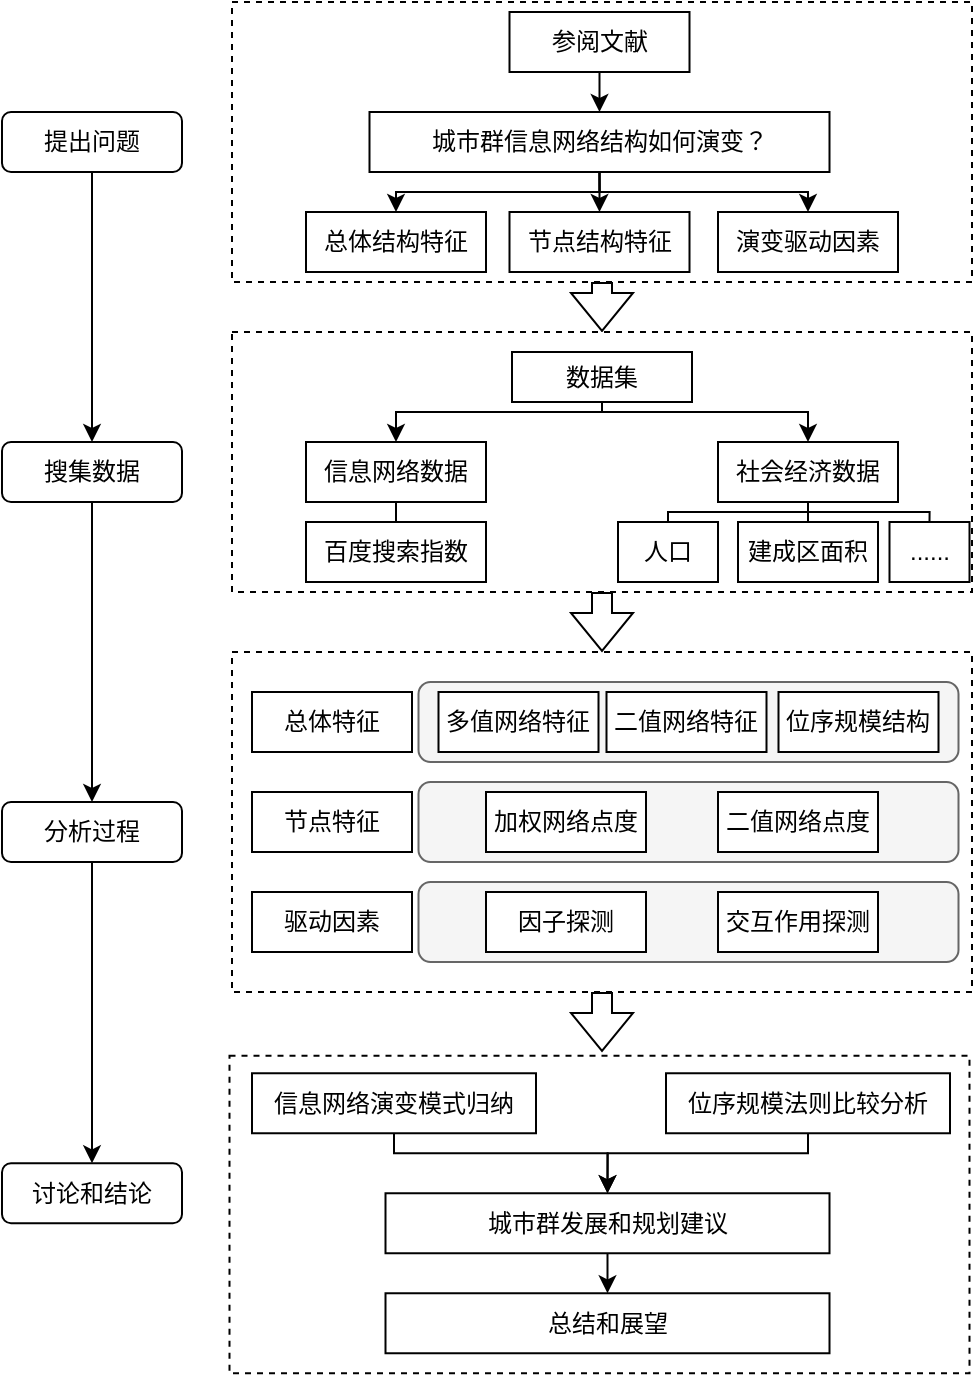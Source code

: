 <mxfile version="21.2.1" type="github">
  <diagram name="第 1 页" id="1WlzvSDSq4eE7MdozIPw">
    <mxGraphModel dx="993" dy="549" grid="1" gridSize="10" guides="1" tooltips="1" connect="1" arrows="1" fold="1" page="1" pageScale="1" pageWidth="827" pageHeight="1169" math="0" shadow="0">
      <root>
        <mxCell id="0" />
        <mxCell id="1" parent="0" />
        <mxCell id="fT7e2c4OPTrBTIQBwk6E-37" value="" style="rounded=0;whiteSpace=wrap;html=1;dashed=1;" parent="1" vertex="1">
          <mxGeometry x="220" y="370" width="370" height="170" as="geometry" />
        </mxCell>
        <mxCell id="h80rydENRzcrjZwkjxmQ-13" value="" style="rounded=1;whiteSpace=wrap;html=1;fillColor=#f5f5f5;fontColor=#333333;strokeColor=#666666;" parent="1" vertex="1">
          <mxGeometry x="313.25" y="385" width="270" height="40" as="geometry" />
        </mxCell>
        <mxCell id="fT7e2c4OPTrBTIQBwk6E-6" style="edgeStyle=orthogonalEdgeStyle;rounded=0;orthogonalLoop=1;jettySize=auto;html=1;exitX=0.5;exitY=1;exitDx=0;exitDy=0;" parent="1" source="fT7e2c4OPTrBTIQBwk6E-1" target="fT7e2c4OPTrBTIQBwk6E-2" edge="1">
          <mxGeometry relative="1" as="geometry" />
        </mxCell>
        <mxCell id="fT7e2c4OPTrBTIQBwk6E-1" value="提出问题" style="rounded=1;whiteSpace=wrap;html=1;" parent="1" vertex="1">
          <mxGeometry x="105" y="100" width="90" height="30" as="geometry" />
        </mxCell>
        <mxCell id="fT7e2c4OPTrBTIQBwk6E-7" style="edgeStyle=orthogonalEdgeStyle;rounded=0;orthogonalLoop=1;jettySize=auto;html=1;exitX=0.5;exitY=1;exitDx=0;exitDy=0;" parent="1" source="fT7e2c4OPTrBTIQBwk6E-2" target="fT7e2c4OPTrBTIQBwk6E-3" edge="1">
          <mxGeometry relative="1" as="geometry" />
        </mxCell>
        <mxCell id="fT7e2c4OPTrBTIQBwk6E-2" value="搜集数据" style="rounded=1;whiteSpace=wrap;html=1;" parent="1" vertex="1">
          <mxGeometry x="105" y="265" width="90" height="30" as="geometry" />
        </mxCell>
        <mxCell id="fT7e2c4OPTrBTIQBwk6E-8" style="edgeStyle=orthogonalEdgeStyle;rounded=0;orthogonalLoop=1;jettySize=auto;html=1;exitX=0.5;exitY=1;exitDx=0;exitDy=0;" parent="1" source="fT7e2c4OPTrBTIQBwk6E-3" target="fT7e2c4OPTrBTIQBwk6E-4" edge="1">
          <mxGeometry relative="1" as="geometry" />
        </mxCell>
        <mxCell id="fT7e2c4OPTrBTIQBwk6E-3" value="分析过程" style="rounded=1;whiteSpace=wrap;html=1;" parent="1" vertex="1">
          <mxGeometry x="105" y="445" width="90" height="30" as="geometry" />
        </mxCell>
        <mxCell id="fT7e2c4OPTrBTIQBwk6E-4" value="讨论和结论" style="rounded=1;whiteSpace=wrap;html=1;" parent="1" vertex="1">
          <mxGeometry x="105" y="625.63" width="90" height="30" as="geometry" />
        </mxCell>
        <mxCell id="fT7e2c4OPTrBTIQBwk6E-28" style="edgeStyle=orthogonalEdgeStyle;rounded=0;orthogonalLoop=1;jettySize=auto;html=1;exitX=0.5;exitY=1;exitDx=0;exitDy=0;entryX=0.5;entryY=0;entryDx=0;entryDy=0;shape=flexArrow;" parent="1" source="fT7e2c4OPTrBTIQBwk6E-9" target="fT7e2c4OPTrBTIQBwk6E-19" edge="1">
          <mxGeometry relative="1" as="geometry" />
        </mxCell>
        <mxCell id="fT7e2c4OPTrBTIQBwk6E-9" value="" style="rounded=0;whiteSpace=wrap;html=1;dashed=1;" parent="1" vertex="1">
          <mxGeometry x="220" y="45" width="370" height="140" as="geometry" />
        </mxCell>
        <mxCell id="h80rydENRzcrjZwkjxmQ-2" style="edgeStyle=orthogonalEdgeStyle;rounded=0;orthogonalLoop=1;jettySize=auto;html=1;exitX=0.5;exitY=1;exitDx=0;exitDy=0;entryX=0.5;entryY=0;entryDx=0;entryDy=0;" parent="1" source="fT7e2c4OPTrBTIQBwk6E-10" target="fT7e2c4OPTrBTIQBwk6E-13" edge="1">
          <mxGeometry relative="1" as="geometry" />
        </mxCell>
        <mxCell id="fT7e2c4OPTrBTIQBwk6E-10" value="参阅文献" style="rounded=0;whiteSpace=wrap;html=1;" parent="1" vertex="1">
          <mxGeometry x="358.75" y="50" width="90" height="30" as="geometry" />
        </mxCell>
        <mxCell id="fT7e2c4OPTrBTIQBwk6E-11" value="总体结构特征" style="rounded=0;whiteSpace=wrap;html=1;" parent="1" vertex="1">
          <mxGeometry x="257" y="150" width="90" height="30" as="geometry" />
        </mxCell>
        <mxCell id="fT7e2c4OPTrBTIQBwk6E-12" value="演变驱动因素" style="rounded=0;whiteSpace=wrap;html=1;" parent="1" vertex="1">
          <mxGeometry x="463" y="150" width="90" height="30" as="geometry" />
        </mxCell>
        <mxCell id="h80rydENRzcrjZwkjxmQ-3" style="edgeStyle=orthogonalEdgeStyle;rounded=0;orthogonalLoop=1;jettySize=auto;html=1;exitX=0.5;exitY=1;exitDx=0;exitDy=0;entryX=0.5;entryY=0;entryDx=0;entryDy=0;" parent="1" source="fT7e2c4OPTrBTIQBwk6E-13" target="fT7e2c4OPTrBTIQBwk6E-11" edge="1">
          <mxGeometry relative="1" as="geometry">
            <Array as="points">
              <mxPoint x="404" y="140" />
              <mxPoint x="302" y="140" />
            </Array>
          </mxGeometry>
        </mxCell>
        <mxCell id="h80rydENRzcrjZwkjxmQ-4" style="edgeStyle=orthogonalEdgeStyle;rounded=0;orthogonalLoop=1;jettySize=auto;html=1;exitX=0.5;exitY=1;exitDx=0;exitDy=0;entryX=0.5;entryY=0;entryDx=0;entryDy=0;" parent="1" source="fT7e2c4OPTrBTIQBwk6E-13" target="h80rydENRzcrjZwkjxmQ-1" edge="1">
          <mxGeometry relative="1" as="geometry" />
        </mxCell>
        <mxCell id="h80rydENRzcrjZwkjxmQ-5" style="edgeStyle=orthogonalEdgeStyle;rounded=0;orthogonalLoop=1;jettySize=auto;html=1;exitX=0.5;exitY=1;exitDx=0;exitDy=0;entryX=0.5;entryY=0;entryDx=0;entryDy=0;" parent="1" source="fT7e2c4OPTrBTIQBwk6E-13" target="fT7e2c4OPTrBTIQBwk6E-12" edge="1">
          <mxGeometry relative="1" as="geometry">
            <Array as="points">
              <mxPoint x="404" y="140" />
              <mxPoint x="508" y="140" />
            </Array>
          </mxGeometry>
        </mxCell>
        <mxCell id="fT7e2c4OPTrBTIQBwk6E-13" value="城市群信息网络结构如何演变？" style="rounded=0;whiteSpace=wrap;html=1;" parent="1" vertex="1">
          <mxGeometry x="288.75" y="100" width="230" height="30" as="geometry" />
        </mxCell>
        <mxCell id="fT7e2c4OPTrBTIQBwk6E-38" style="edgeStyle=orthogonalEdgeStyle;rounded=0;orthogonalLoop=1;jettySize=auto;html=1;exitX=0.5;exitY=1;exitDx=0;exitDy=0;entryX=0.5;entryY=0;entryDx=0;entryDy=0;shape=flexArrow;" parent="1" source="fT7e2c4OPTrBTIQBwk6E-19" target="fT7e2c4OPTrBTIQBwk6E-37" edge="1">
          <mxGeometry relative="1" as="geometry" />
        </mxCell>
        <mxCell id="fT7e2c4OPTrBTIQBwk6E-19" value="" style="rounded=0;whiteSpace=wrap;html=1;dashed=1;" parent="1" vertex="1">
          <mxGeometry x="220" y="210" width="370" height="130" as="geometry" />
        </mxCell>
        <mxCell id="h80rydENRzcrjZwkjxmQ-7" style="edgeStyle=orthogonalEdgeStyle;rounded=0;orthogonalLoop=1;jettySize=auto;html=1;exitX=0.5;exitY=1;exitDx=0;exitDy=0;entryX=0.5;entryY=0;entryDx=0;entryDy=0;" parent="1" source="fT7e2c4OPTrBTIQBwk6E-20" target="fT7e2c4OPTrBTIQBwk6E-22" edge="1">
          <mxGeometry relative="1" as="geometry">
            <Array as="points">
              <mxPoint x="405" y="250" />
              <mxPoint x="508" y="250" />
            </Array>
          </mxGeometry>
        </mxCell>
        <mxCell id="leakcO8jv5OtksfcFjb_-9" style="edgeStyle=orthogonalEdgeStyle;rounded=0;orthogonalLoop=1;jettySize=auto;html=1;exitX=0.5;exitY=1;exitDx=0;exitDy=0;" edge="1" parent="1" source="fT7e2c4OPTrBTIQBwk6E-20" target="fT7e2c4OPTrBTIQBwk6E-21">
          <mxGeometry relative="1" as="geometry">
            <Array as="points">
              <mxPoint x="405" y="250" />
              <mxPoint x="302" y="250" />
            </Array>
          </mxGeometry>
        </mxCell>
        <mxCell id="fT7e2c4OPTrBTIQBwk6E-20" value="数据集" style="rounded=0;whiteSpace=wrap;html=1;" parent="1" vertex="1">
          <mxGeometry x="360" y="220" width="90" height="25" as="geometry" />
        </mxCell>
        <mxCell id="fT7e2c4OPTrBTIQBwk6E-30" style="edgeStyle=orthogonalEdgeStyle;rounded=0;orthogonalLoop=1;jettySize=auto;html=1;exitX=0.5;exitY=1;exitDx=0;exitDy=0;entryX=0.5;entryY=0;entryDx=0;entryDy=0;endArrow=none;endFill=0;" parent="1" source="fT7e2c4OPTrBTIQBwk6E-21" target="fT7e2c4OPTrBTIQBwk6E-29" edge="1">
          <mxGeometry relative="1" as="geometry" />
        </mxCell>
        <mxCell id="fT7e2c4OPTrBTIQBwk6E-21" value="信息网络数据" style="rounded=0;whiteSpace=wrap;html=1;" parent="1" vertex="1">
          <mxGeometry x="257" y="265" width="90" height="30" as="geometry" />
        </mxCell>
        <mxCell id="leakcO8jv5OtksfcFjb_-5" style="edgeStyle=orthogonalEdgeStyle;rounded=0;orthogonalLoop=1;jettySize=auto;html=1;exitX=0.5;exitY=1;exitDx=0;exitDy=0;entryX=0.5;entryY=0;entryDx=0;entryDy=0;endArrow=none;endFill=0;" edge="1" parent="1" source="fT7e2c4OPTrBTIQBwk6E-22" target="fT7e2c4OPTrBTIQBwk6E-32">
          <mxGeometry relative="1" as="geometry" />
        </mxCell>
        <mxCell id="leakcO8jv5OtksfcFjb_-6" style="edgeStyle=orthogonalEdgeStyle;rounded=0;orthogonalLoop=1;jettySize=auto;html=1;exitX=0.5;exitY=1;exitDx=0;exitDy=0;entryX=0.5;entryY=0;entryDx=0;entryDy=0;endArrow=none;endFill=0;" edge="1" parent="1" source="fT7e2c4OPTrBTIQBwk6E-22" target="fT7e2c4OPTrBTIQBwk6E-33">
          <mxGeometry relative="1" as="geometry">
            <Array as="points">
              <mxPoint x="508" y="300" />
              <mxPoint x="569" y="300" />
            </Array>
          </mxGeometry>
        </mxCell>
        <mxCell id="leakcO8jv5OtksfcFjb_-7" style="edgeStyle=orthogonalEdgeStyle;rounded=0;orthogonalLoop=1;jettySize=auto;html=1;exitX=0.5;exitY=1;exitDx=0;exitDy=0;entryX=0.5;entryY=0;entryDx=0;entryDy=0;endArrow=none;endFill=0;" edge="1" parent="1" source="fT7e2c4OPTrBTIQBwk6E-22" target="fT7e2c4OPTrBTIQBwk6E-31">
          <mxGeometry relative="1" as="geometry">
            <Array as="points">
              <mxPoint x="508" y="300" />
              <mxPoint x="438" y="300" />
            </Array>
          </mxGeometry>
        </mxCell>
        <mxCell id="fT7e2c4OPTrBTIQBwk6E-22" value="社会经济数据" style="rounded=0;whiteSpace=wrap;html=1;" parent="1" vertex="1">
          <mxGeometry x="463" y="265" width="90" height="30" as="geometry" />
        </mxCell>
        <mxCell id="fT7e2c4OPTrBTIQBwk6E-29" value="百度搜索指数" style="rounded=0;whiteSpace=wrap;html=1;" parent="1" vertex="1">
          <mxGeometry x="257" y="305" width="90" height="30" as="geometry" />
        </mxCell>
        <mxCell id="fT7e2c4OPTrBTIQBwk6E-31" value="人口" style="rounded=0;whiteSpace=wrap;html=1;" parent="1" vertex="1">
          <mxGeometry x="413" y="305" width="50" height="30" as="geometry" />
        </mxCell>
        <mxCell id="fT7e2c4OPTrBTIQBwk6E-32" value="建成区面积" style="rounded=0;whiteSpace=wrap;html=1;" parent="1" vertex="1">
          <mxGeometry x="473" y="305" width="70" height="30" as="geometry" />
        </mxCell>
        <mxCell id="fT7e2c4OPTrBTIQBwk6E-33" value="......" style="rounded=0;whiteSpace=wrap;html=1;" parent="1" vertex="1">
          <mxGeometry x="548.75" y="305" width="40" height="30" as="geometry" />
        </mxCell>
        <mxCell id="fT7e2c4OPTrBTIQBwk6E-41" value="总体特征" style="rounded=0;whiteSpace=wrap;html=1;" parent="1" vertex="1">
          <mxGeometry x="230" y="390" width="80" height="30" as="geometry" />
        </mxCell>
        <mxCell id="fT7e2c4OPTrBTIQBwk6E-50" value="" style="rounded=0;whiteSpace=wrap;html=1;dashed=1;" parent="1" vertex="1">
          <mxGeometry x="218.75" y="571.88" width="370" height="158.75" as="geometry" />
        </mxCell>
        <mxCell id="h80rydENRzcrjZwkjxmQ-26" style="edgeStyle=orthogonalEdgeStyle;rounded=0;orthogonalLoop=1;jettySize=auto;html=1;exitX=0.5;exitY=1;exitDx=0;exitDy=0;entryX=0.5;entryY=0;entryDx=0;entryDy=0;" parent="1" source="fT7e2c4OPTrBTIQBwk6E-51" target="fT7e2c4OPTrBTIQBwk6E-53" edge="1">
          <mxGeometry relative="1" as="geometry">
            <Array as="points">
              <mxPoint x="301" y="620.63" />
              <mxPoint x="408" y="620.63" />
            </Array>
          </mxGeometry>
        </mxCell>
        <mxCell id="fT7e2c4OPTrBTIQBwk6E-51" value="信息网络演变模式归纳" style="rounded=0;whiteSpace=wrap;html=1;" parent="1" vertex="1">
          <mxGeometry x="230" y="580.63" width="142" height="30" as="geometry" />
        </mxCell>
        <mxCell id="h80rydENRzcrjZwkjxmQ-29" style="edgeStyle=orthogonalEdgeStyle;rounded=0;orthogonalLoop=1;jettySize=auto;html=1;exitX=0.5;exitY=1;exitDx=0;exitDy=0;entryX=0.5;entryY=0;entryDx=0;entryDy=0;" parent="1" source="fT7e2c4OPTrBTIQBwk6E-53" target="h80rydENRzcrjZwkjxmQ-28" edge="1">
          <mxGeometry relative="1" as="geometry" />
        </mxCell>
        <mxCell id="fT7e2c4OPTrBTIQBwk6E-53" value="城市群发展和规划建议" style="rounded=0;whiteSpace=wrap;html=1;" parent="1" vertex="1">
          <mxGeometry x="296.75" y="640.63" width="222" height="30" as="geometry" />
        </mxCell>
        <mxCell id="h80rydENRzcrjZwkjxmQ-1" value="节点结构特征" style="rounded=0;whiteSpace=wrap;html=1;" parent="1" vertex="1">
          <mxGeometry x="358.75" y="150" width="90" height="30" as="geometry" />
        </mxCell>
        <mxCell id="h80rydENRzcrjZwkjxmQ-8" value="节点特征" style="rounded=0;whiteSpace=wrap;html=1;" parent="1" vertex="1">
          <mxGeometry x="230" y="440" width="80" height="30" as="geometry" />
        </mxCell>
        <mxCell id="h80rydENRzcrjZwkjxmQ-9" value="驱动因素" style="rounded=0;whiteSpace=wrap;html=1;" parent="1" vertex="1">
          <mxGeometry x="230" y="490" width="80" height="30" as="geometry" />
        </mxCell>
        <mxCell id="h80rydENRzcrjZwkjxmQ-10" value="多值网络特征" style="rounded=0;whiteSpace=wrap;html=1;" parent="1" vertex="1">
          <mxGeometry x="323.25" y="390" width="80" height="30" as="geometry" />
        </mxCell>
        <mxCell id="h80rydENRzcrjZwkjxmQ-11" value="二值网络特征" style="rounded=0;whiteSpace=wrap;html=1;" parent="1" vertex="1">
          <mxGeometry x="407.25" y="390" width="80" height="30" as="geometry" />
        </mxCell>
        <mxCell id="h80rydENRzcrjZwkjxmQ-17" value="位序规模结构" style="rounded=0;whiteSpace=wrap;html=1;" parent="1" vertex="1">
          <mxGeometry x="493.25" y="390" width="80" height="30" as="geometry" />
        </mxCell>
        <mxCell id="h80rydENRzcrjZwkjxmQ-18" value="" style="rounded=1;whiteSpace=wrap;html=1;fillColor=#f5f5f5;fontColor=#333333;strokeColor=#666666;" parent="1" vertex="1">
          <mxGeometry x="313.25" y="435" width="270" height="40" as="geometry" />
        </mxCell>
        <mxCell id="h80rydENRzcrjZwkjxmQ-19" value="加权网络点度" style="rounded=0;whiteSpace=wrap;html=1;" parent="1" vertex="1">
          <mxGeometry x="347" y="440" width="80" height="30" as="geometry" />
        </mxCell>
        <mxCell id="h80rydENRzcrjZwkjxmQ-20" value="二值网络点度" style="rounded=0;whiteSpace=wrap;html=1;" parent="1" vertex="1">
          <mxGeometry x="463" y="440" width="80" height="30" as="geometry" />
        </mxCell>
        <mxCell id="h80rydENRzcrjZwkjxmQ-22" value="" style="rounded=1;whiteSpace=wrap;html=1;fillColor=#f5f5f5;fontColor=#333333;strokeColor=#666666;" parent="1" vertex="1">
          <mxGeometry x="313.25" y="485" width="270" height="40" as="geometry" />
        </mxCell>
        <mxCell id="h80rydENRzcrjZwkjxmQ-23" value="因子探测" style="rounded=0;whiteSpace=wrap;html=1;" parent="1" vertex="1">
          <mxGeometry x="347" y="490" width="80" height="30" as="geometry" />
        </mxCell>
        <mxCell id="h80rydENRzcrjZwkjxmQ-24" value="交互作用探测" style="rounded=0;whiteSpace=wrap;html=1;" parent="1" vertex="1">
          <mxGeometry x="463" y="490" width="80" height="30" as="geometry" />
        </mxCell>
        <mxCell id="h80rydENRzcrjZwkjxmQ-27" style="edgeStyle=orthogonalEdgeStyle;rounded=0;orthogonalLoop=1;jettySize=auto;html=1;exitX=0.5;exitY=1;exitDx=0;exitDy=0;entryX=0.5;entryY=0;entryDx=0;entryDy=0;" parent="1" source="h80rydENRzcrjZwkjxmQ-25" target="fT7e2c4OPTrBTIQBwk6E-53" edge="1">
          <mxGeometry relative="1" as="geometry">
            <Array as="points">
              <mxPoint x="508" y="620.63" />
              <mxPoint x="408" y="620.63" />
            </Array>
          </mxGeometry>
        </mxCell>
        <mxCell id="h80rydENRzcrjZwkjxmQ-25" value="位序规模法则比较分析" style="rounded=0;whiteSpace=wrap;html=1;" parent="1" vertex="1">
          <mxGeometry x="437" y="580.63" width="142" height="30" as="geometry" />
        </mxCell>
        <mxCell id="h80rydENRzcrjZwkjxmQ-28" value="总结和展望" style="rounded=0;whiteSpace=wrap;html=1;" parent="1" vertex="1">
          <mxGeometry x="296.75" y="690.63" width="222" height="30" as="geometry" />
        </mxCell>
        <mxCell id="leakcO8jv5OtksfcFjb_-11" value="" style="shape=flexArrow;endArrow=classic;html=1;rounded=0;exitX=0.5;exitY=1;exitDx=0;exitDy=0;" edge="1" parent="1" source="fT7e2c4OPTrBTIQBwk6E-37">
          <mxGeometry width="50" height="50" relative="1" as="geometry">
            <mxPoint x="390" y="650" as="sourcePoint" />
            <mxPoint x="405" y="570" as="targetPoint" />
          </mxGeometry>
        </mxCell>
      </root>
    </mxGraphModel>
  </diagram>
</mxfile>
